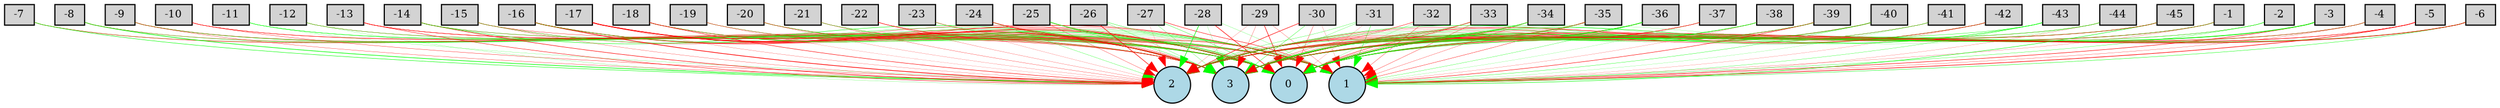 digraph {
	node [fontsize=9 height=0.2 shape=circle width=0.2]
	-1 [fillcolor=lightgray shape=box style=filled]
	-2 [fillcolor=lightgray shape=box style=filled]
	-3 [fillcolor=lightgray shape=box style=filled]
	-4 [fillcolor=lightgray shape=box style=filled]
	-5 [fillcolor=lightgray shape=box style=filled]
	-6 [fillcolor=lightgray shape=box style=filled]
	-7 [fillcolor=lightgray shape=box style=filled]
	-8 [fillcolor=lightgray shape=box style=filled]
	-9 [fillcolor=lightgray shape=box style=filled]
	-10 [fillcolor=lightgray shape=box style=filled]
	-11 [fillcolor=lightgray shape=box style=filled]
	-12 [fillcolor=lightgray shape=box style=filled]
	-13 [fillcolor=lightgray shape=box style=filled]
	-14 [fillcolor=lightgray shape=box style=filled]
	-15 [fillcolor=lightgray shape=box style=filled]
	-16 [fillcolor=lightgray shape=box style=filled]
	-17 [fillcolor=lightgray shape=box style=filled]
	-18 [fillcolor=lightgray shape=box style=filled]
	-19 [fillcolor=lightgray shape=box style=filled]
	-20 [fillcolor=lightgray shape=box style=filled]
	-21 [fillcolor=lightgray shape=box style=filled]
	-22 [fillcolor=lightgray shape=box style=filled]
	-23 [fillcolor=lightgray shape=box style=filled]
	-24 [fillcolor=lightgray shape=box style=filled]
	-25 [fillcolor=lightgray shape=box style=filled]
	-26 [fillcolor=lightgray shape=box style=filled]
	-27 [fillcolor=lightgray shape=box style=filled]
	-28 [fillcolor=lightgray shape=box style=filled]
	-29 [fillcolor=lightgray shape=box style=filled]
	-30 [fillcolor=lightgray shape=box style=filled]
	-31 [fillcolor=lightgray shape=box style=filled]
	-32 [fillcolor=lightgray shape=box style=filled]
	-33 [fillcolor=lightgray shape=box style=filled]
	-34 [fillcolor=lightgray shape=box style=filled]
	-35 [fillcolor=lightgray shape=box style=filled]
	-36 [fillcolor=lightgray shape=box style=filled]
	-37 [fillcolor=lightgray shape=box style=filled]
	-38 [fillcolor=lightgray shape=box style=filled]
	-39 [fillcolor=lightgray shape=box style=filled]
	-40 [fillcolor=lightgray shape=box style=filled]
	-41 [fillcolor=lightgray shape=box style=filled]
	-42 [fillcolor=lightgray shape=box style=filled]
	-43 [fillcolor=lightgray shape=box style=filled]
	-44 [fillcolor=lightgray shape=box style=filled]
	-45 [fillcolor=lightgray shape=box style=filled]
	0 [fillcolor=lightblue style=filled]
	1 [fillcolor=lightblue style=filled]
	2 [fillcolor=lightblue style=filled]
	3 [fillcolor=lightblue style=filled]
	-1 -> 0 [color=red penwidth=0.2129418354498348 style=solid]
	-1 -> 1 [color=red penwidth=0.14578795062223027 style=solid]
	-1 -> 2 [color=red penwidth=0.38215394658456303 style=solid]
	-1 -> 3 [color=green penwidth=0.25952704658367654 style=solid]
	-2 -> 0 [color=red penwidth=0.1308923910514189 style=solid]
	-2 -> 1 [color=green penwidth=0.23279083836250367 style=solid]
	-2 -> 2 [color=green penwidth=0.1639491234058162 style=solid]
	-2 -> 3 [color=green penwidth=0.22496219764968867 style=solid]
	-3 -> 0 [color=red penwidth=0.10176546761366895 style=solid]
	-3 -> 1 [color=red penwidth=0.4081468513871682 style=solid]
	-3 -> 2 [color=red penwidth=0.19812607187886333 style=solid]
	-3 -> 3 [color=green penwidth=0.6731903047979174 style=solid]
	-4 -> 0 [color=red penwidth=0.3432763995214081 style=solid]
	-4 -> 1 [color=red penwidth=0.1845072007081643 style=solid]
	-4 -> 2 [color=green penwidth=0.20048282681482033 style=solid]
	-4 -> 3 [color=red penwidth=0.15809564264459539 style=solid]
	-5 -> 0 [color=red penwidth=0.26935781294904954 style=solid]
	-5 -> 1 [color=red penwidth=0.4926595266930667 style=solid]
	-5 -> 2 [color=red penwidth=0.16002239003106772 style=solid]
	-5 -> 3 [color=red penwidth=0.20603411389397003 style=solid]
	-6 -> 0 [color=green penwidth=0.42115955594628907 style=solid]
	-6 -> 1 [color=green penwidth=0.29952458428986045 style=solid]
	-6 -> 2 [color=red penwidth=0.4700262434116458 style=solid]
	-6 -> 3 [color=red penwidth=0.1841536770415262 style=solid]
	-7 -> 0 [color=red penwidth=0.34311670084790324 style=solid]
	-7 -> 1 [color=red penwidth=0.11761982266329171 style=solid]
	-7 -> 2 [color=green penwidth=0.37270525010692757 style=solid]
	-7 -> 3 [color=green penwidth=0.1136730215507574 style=solid]
	-8 -> 0 [color=red penwidth=0.12125954912337535 style=solid]
	-8 -> 1 [color=green penwidth=0.2786041400235566 style=solid]
	-8 -> 2 [color=green penwidth=0.5171823619241238 style=solid]
	-8 -> 3 [color=red penwidth=0.12683582282567643 style=solid]
	-9 -> 0 [color=green penwidth=0.35848972524986245 style=solid]
	-9 -> 1 [color=green penwidth=0.22921092827609005 style=solid]
	-9 -> 2 [color=red penwidth=0.21841934027063897 style=solid]
	-9 -> 3 [color=red penwidth=0.23967081848368788 style=solid]
	-10 -> 0 [color=red penwidth=0.19698824615067284 style=solid]
	-10 -> 1 [color=red penwidth=0.1619307687791063 style=solid]
	-10 -> 2 [color=red penwidth=0.2531730312645598 style=solid]
	-10 -> 3 [color=red penwidth=0.2598918278902774 style=solid]
	-11 -> 0 [color=green penwidth=0.2673760536085863 style=solid]
	-11 -> 1 [color=green penwidth=0.19324095195192423 style=solid]
	-11 -> 2 [color=green penwidth=0.13406379538098998 style=solid]
	-11 -> 3 [color=green penwidth=0.1808896246329533 style=solid]
	-12 -> 0 [color=green penwidth=0.2683105488924913 style=solid]
	-12 -> 1 [color=green penwidth=0.1521660519111852 style=solid]
	-12 -> 2 [color=green penwidth=0.1336944433336891 style=solid]
	-12 -> 3 [color=red penwidth=0.15200216075166173 style=solid]
	-13 -> 0 [color=red penwidth=0.23566244762017793 style=solid]
	-13 -> 1 [color=red penwidth=0.17862705127934142 style=solid]
	-13 -> 2 [color=red penwidth=0.3532847780248829 style=solid]
	-13 -> 3 [color=red penwidth=0.295948443079346 style=solid]
	-14 -> 0 [color=green penwidth=0.33749240790896695 style=solid]
	-14 -> 1 [color=red penwidth=0.1506666943165938 style=solid]
	-14 -> 2 [color=red penwidth=0.42696462832145166 style=solid]
	-14 -> 3 [color=green penwidth=0.3480077520918297 style=solid]
	-15 -> 0 [color=red penwidth=0.2357751952633656 style=solid]
	-15 -> 1 [color=red penwidth=0.248513858411607 style=solid]
	-15 -> 2 [color=red penwidth=0.18117186075759095 style=solid]
	-15 -> 3 [color=green penwidth=0.23436910185470747 style=solid]
	-16 -> 0 [color=red penwidth=0.3004475399091444 style=solid]
	-16 -> 1 [color=red penwidth=0.42102241341975544 style=solid]
	-16 -> 2 [color=red penwidth=0.581769368648002 style=solid]
	-16 -> 3 [color=green penwidth=0.2954179457863045 style=solid]
	-17 -> 0 [color=red penwidth=0.5437417312309447 style=solid]
	-17 -> 1 [color=red penwidth=0.18437008606598726 style=solid]
	-17 -> 2 [color=red penwidth=0.153911314140331 style=solid]
	-17 -> 3 [color=red penwidth=0.7135220124604456 style=solid]
	-18 -> 0 [color=green penwidth=0.32138767035540017 style=solid]
	-18 -> 1 [color=green penwidth=0.2162605873801849 style=solid]
	-18 -> 2 [color=red penwidth=0.386806591208818 style=solid]
	-18 -> 3 [color=red penwidth=0.2892942567794505 style=solid]
	-19 -> 0 [color=red penwidth=0.1428936262948543 style=solid]
	-19 -> 1 [color=green penwidth=0.20614416953792442 style=solid]
	-19 -> 2 [color=red penwidth=0.10623081412878671 style=solid]
	-19 -> 3 [color=red penwidth=0.19160193525475852 style=solid]
	-20 -> 0 [color=green penwidth=0.28609144751846377 style=solid]
	-20 -> 1 [color=green penwidth=0.21292765075514125 style=solid]
	-20 -> 2 [color=red penwidth=0.13426118794909836 style=solid]
	-20 -> 3 [color=red penwidth=0.2571490362991109 style=solid]
	-21 -> 0 [color=red penwidth=0.19045621208890115 style=solid]
	-21 -> 1 [color=green penwidth=0.15240535186944573 style=solid]
	-21 -> 2 [color=red penwidth=0.1931220359016647 style=solid]
	-21 -> 3 [color=green penwidth=0.15290280893083366 style=solid]
	-22 -> 0 [color=red penwidth=0.1746889239908172 style=solid]
	-22 -> 1 [color=red penwidth=0.10148475226863467 style=solid]
	-22 -> 2 [color=red penwidth=0.16191651935591167 style=solid]
	-22 -> 3 [color=red penwidth=0.24537852888918235 style=solid]
	-23 -> 0 [color=green penwidth=0.18310916675156902 style=solid]
	-23 -> 1 [color=green penwidth=0.10505948701811038 style=solid]
	-23 -> 2 [color=red penwidth=0.12491493593951206 style=solid]
	-23 -> 3 [color=red penwidth=0.12387793628008494 style=solid]
	-24 -> 0 [color=red penwidth=0.14657720330734986 style=solid]
	-24 -> 1 [color=red penwidth=0.3427652364241938 style=solid]
	-24 -> 2 [color=green penwidth=0.20325649382656547 style=solid]
	-24 -> 3 [color=red penwidth=0.23031444690023442 style=solid]
	-25 -> 0 [color=green penwidth=0.4952111100360407 style=solid]
	-25 -> 1 [color=red penwidth=0.12363365326116277 style=solid]
	-25 -> 2 [color=red penwidth=0.21003976117670325 style=solid]
	-25 -> 3 [color=green penwidth=0.22665043207810584 style=solid]
	-26 -> 0 [color=green penwidth=0.11424661839270273 style=solid]
	-26 -> 1 [color=green penwidth=0.18514096075971537 style=solid]
	-26 -> 2 [color=red penwidth=0.46302722274346086 style=solid]
	-26 -> 3 [color=green penwidth=0.18648771057745706 style=solid]
	-27 -> 0 [color=green penwidth=0.24921437657395878 style=solid]
	-27 -> 1 [color=red penwidth=0.366188445244249 style=solid]
	-27 -> 2 [color=red penwidth=0.11225685566846902 style=solid]
	-27 -> 3 [color=green penwidth=0.1757642811930265 style=solid]
	-28 -> 0 [color=red penwidth=0.47323928573286433 style=solid]
	-28 -> 1 [color=green penwidth=0.14721968161688165 style=solid]
	-28 -> 2 [color=green penwidth=0.4825673590391947 style=solid]
	-28 -> 3 [color=green penwidth=0.12662524392891392 style=solid]
	-29 -> 0 [color=red penwidth=0.45791238424113234 style=solid]
	-29 -> 1 [color=red penwidth=0.1699404143214665 style=solid]
	-29 -> 2 [color=red penwidth=0.12715916802938565 style=solid]
	-29 -> 3 [color=red penwidth=0.18044432884281064 style=solid]
	-30 -> 0 [color=red penwidth=0.22793986801311097 style=solid]
	-30 -> 1 [color=red penwidth=0.13252404559086067 style=solid]
	-30 -> 2 [color=red penwidth=0.4329910196009079 style=solid]
	-30 -> 3 [color=green penwidth=0.2477607793580042 style=solid]
	-31 -> 0 [color=red penwidth=0.10839659299343476 style=solid]
	-31 -> 1 [color=green penwidth=0.27449179930825357 style=solid]
	-31 -> 2 [color=green penwidth=0.20283962083566934 style=solid]
	-31 -> 3 [color=green penwidth=0.17431392278881236 style=solid]
	-32 -> 0 [color=green penwidth=0.14187310369583506 style=solid]
	-32 -> 1 [color=red penwidth=0.22668122404949895 style=solid]
	-32 -> 2 [color=red penwidth=0.16901868715881482 style=solid]
	-32 -> 3 [color=red penwidth=0.2216940653522601 style=solid]
	-33 -> 0 [color=red penwidth=0.3545239974253249 style=solid]
	-33 -> 1 [color=red penwidth=0.22819222253020435 style=solid]
	-33 -> 2 [color=green penwidth=0.18250907780627335 style=solid]
	-33 -> 3 [color=red penwidth=0.1866843122383867 style=solid]
	-34 -> 0 [color=red penwidth=0.2399801227091527 style=solid]
	-34 -> 1 [color=red penwidth=0.18514659758596513 style=solid]
	-34 -> 2 [color=green penwidth=0.1610420867386705 style=solid]
	-34 -> 3 [color=green penwidth=0.4134478476700876 style=solid]
	-35 -> 0 [color=green penwidth=0.24668599566234 style=solid]
	-35 -> 1 [color=red penwidth=0.27321530717104126 style=solid]
	-35 -> 2 [color=red penwidth=0.39856173939235473 style=solid]
	-35 -> 3 [color=green penwidth=0.17014246383214277 style=solid]
	-36 -> 0 [color=green penwidth=0.26264142375840127 style=solid]
	-36 -> 1 [color=green penwidth=0.20886663731939775 style=solid]
	-36 -> 2 [color=red penwidth=0.30015876451227486 style=solid]
	-36 -> 3 [color=green penwidth=0.5285244372834731 style=solid]
	-37 -> 0 [color=red penwidth=0.21048084316152899 style=solid]
	-37 -> 1 [color=green penwidth=0.1160813419151021 style=solid]
	-37 -> 2 [color=red penwidth=0.2529547778608776 style=solid]
	-37 -> 3 [color=red penwidth=0.18700236792869854 style=solid]
	-38 -> 0 [color=red penwidth=0.24194623987234623 style=solid]
	-38 -> 1 [color=red penwidth=0.1315800791976801 style=solid]
	-38 -> 2 [color=green penwidth=0.1408632228938208 style=solid]
	-38 -> 3 [color=green penwidth=0.4437782770765404 style=solid]
	-39 -> 0 [color=red penwidth=0.4397743076592753 style=solid]
	-39 -> 1 [color=red penwidth=0.38095620828305 style=solid]
	-39 -> 2 [color=green penwidth=0.1761024810013706 style=solid]
	-39 -> 3 [color=green penwidth=0.14236534836113582 style=solid]
	-40 -> 0 [color=green penwidth=0.5514780262229365 style=solid]
	-40 -> 1 [color=green penwidth=0.24868229193180083 style=solid]
	-40 -> 2 [color=red penwidth=0.10619845472946957 style=solid]
	-40 -> 3 [color=red penwidth=0.1264934976683318 style=solid]
	-41 -> 0 [color=green penwidth=0.16973507703222968 style=solid]
	-41 -> 1 [color=green penwidth=0.1190000444766654 style=solid]
	-41 -> 2 [color=red penwidth=0.22010237684086847 style=solid]
	-41 -> 3 [color=green penwidth=0.19218439529579706 style=solid]
	-42 -> 0 [color=red penwidth=0.20500429148778254 style=solid]
	-42 -> 1 [color=red penwidth=0.12142566752997827 style=solid]
	-42 -> 2 [color=green penwidth=0.30038988597844607 style=solid]
	-42 -> 3 [color=red penwidth=0.358625058035525 style=solid]
	-43 -> 0 [color=green penwidth=0.3697775007589994 style=solid]
	-43 -> 1 [color=green penwidth=0.20961662210125415 style=solid]
	-43 -> 2 [color=green penwidth=0.28572639945447487 style=solid]
	-43 -> 3 [color=green penwidth=0.1707194911749009 style=solid]
	-44 -> 0 [color=green penwidth=0.12824964061486552 style=solid]
	-44 -> 1 [color=red penwidth=0.13114121257852673 style=solid]
	-44 -> 2 [color=red penwidth=0.20119928789420743 style=solid]
	-44 -> 3 [color=green penwidth=0.3448634120046331 style=solid]
	-45 -> 0 [color=green penwidth=0.4106701290664758 style=solid]
	-45 -> 1 [color=green penwidth=0.3782224332413684 style=solid]
	-45 -> 2 [color=red penwidth=0.19095407440011702 style=solid]
	-45 -> 3 [color=red penwidth=0.25322895753871655 style=solid]
}
